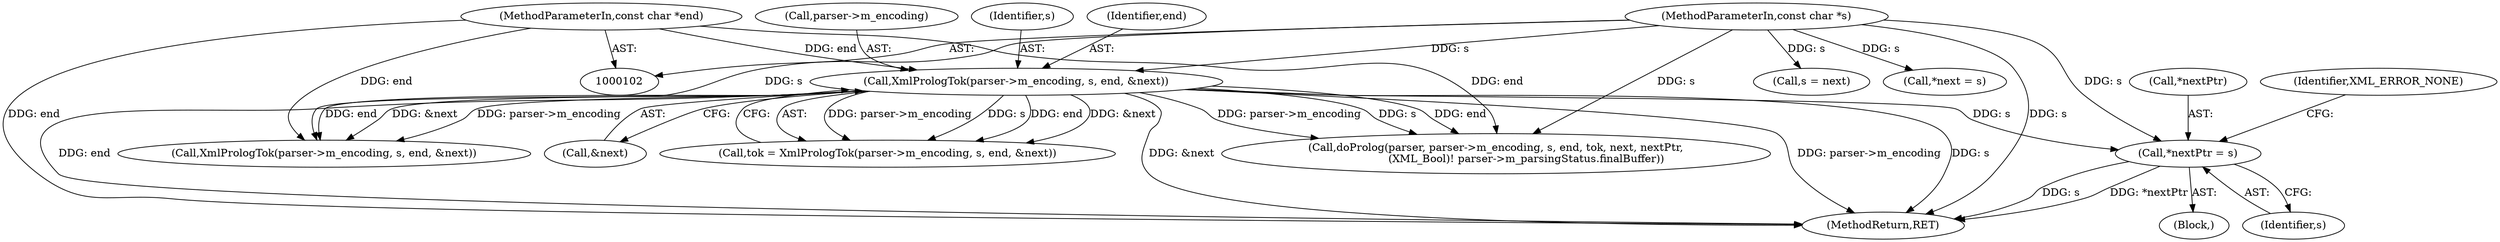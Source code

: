 digraph "0_libexpat_c20b758c332d9a13afbbb276d30db1d183a85d43_0@pointer" {
"1000140" [label="(Call,*nextPtr = s)"];
"1000115" [label="(Call,XmlPrologTok(parser->m_encoding, s, end, &next))"];
"1000104" [label="(MethodParameterIn,const char *s)"];
"1000105" [label="(MethodParameterIn,const char *end)"];
"1000204" [label="(MethodReturn,RET)"];
"1000120" [label="(Identifier,end)"];
"1000186" [label="(Call,doProlog(parser, parser->m_encoding, s, end, tok, next, nextPtr,\n                  (XML_Bool)! parser->m_parsingStatus.finalBuffer))"];
"1000143" [label="(Identifier,s)"];
"1000113" [label="(Call,tok = XmlPrologTok(parser->m_encoding, s, end, &next))"];
"1000115" [label="(Call,XmlPrologTok(parser->m_encoding, s, end, &next))"];
"1000109" [label="(Call,*next = s)"];
"1000141" [label="(Call,*nextPtr)"];
"1000145" [label="(Identifier,XML_ERROR_NONE)"];
"1000140" [label="(Call,*nextPtr = s)"];
"1000121" [label="(Call,&next)"];
"1000119" [label="(Identifier,s)"];
"1000104" [label="(MethodParameterIn,const char *s)"];
"1000172" [label="(Call,XmlPrologTok(parser->m_encoding, s, end, &next))"];
"1000167" [label="(Call,s = next)"];
"1000139" [label="(Block,)"];
"1000105" [label="(MethodParameterIn,const char *end)"];
"1000116" [label="(Call,parser->m_encoding)"];
"1000140" -> "1000139"  [label="AST: "];
"1000140" -> "1000143"  [label="CFG: "];
"1000141" -> "1000140"  [label="AST: "];
"1000143" -> "1000140"  [label="AST: "];
"1000145" -> "1000140"  [label="CFG: "];
"1000140" -> "1000204"  [label="DDG: *nextPtr"];
"1000140" -> "1000204"  [label="DDG: s"];
"1000115" -> "1000140"  [label="DDG: s"];
"1000104" -> "1000140"  [label="DDG: s"];
"1000115" -> "1000113"  [label="AST: "];
"1000115" -> "1000121"  [label="CFG: "];
"1000116" -> "1000115"  [label="AST: "];
"1000119" -> "1000115"  [label="AST: "];
"1000120" -> "1000115"  [label="AST: "];
"1000121" -> "1000115"  [label="AST: "];
"1000113" -> "1000115"  [label="CFG: "];
"1000115" -> "1000204"  [label="DDG: s"];
"1000115" -> "1000204"  [label="DDG: &next"];
"1000115" -> "1000204"  [label="DDG: end"];
"1000115" -> "1000204"  [label="DDG: parser->m_encoding"];
"1000115" -> "1000113"  [label="DDG: parser->m_encoding"];
"1000115" -> "1000113"  [label="DDG: s"];
"1000115" -> "1000113"  [label="DDG: end"];
"1000115" -> "1000113"  [label="DDG: &next"];
"1000104" -> "1000115"  [label="DDG: s"];
"1000105" -> "1000115"  [label="DDG: end"];
"1000115" -> "1000172"  [label="DDG: parser->m_encoding"];
"1000115" -> "1000172"  [label="DDG: end"];
"1000115" -> "1000172"  [label="DDG: &next"];
"1000115" -> "1000186"  [label="DDG: parser->m_encoding"];
"1000115" -> "1000186"  [label="DDG: s"];
"1000115" -> "1000186"  [label="DDG: end"];
"1000104" -> "1000102"  [label="AST: "];
"1000104" -> "1000204"  [label="DDG: s"];
"1000104" -> "1000109"  [label="DDG: s"];
"1000104" -> "1000167"  [label="DDG: s"];
"1000104" -> "1000172"  [label="DDG: s"];
"1000104" -> "1000186"  [label="DDG: s"];
"1000105" -> "1000102"  [label="AST: "];
"1000105" -> "1000204"  [label="DDG: end"];
"1000105" -> "1000172"  [label="DDG: end"];
"1000105" -> "1000186"  [label="DDG: end"];
}
